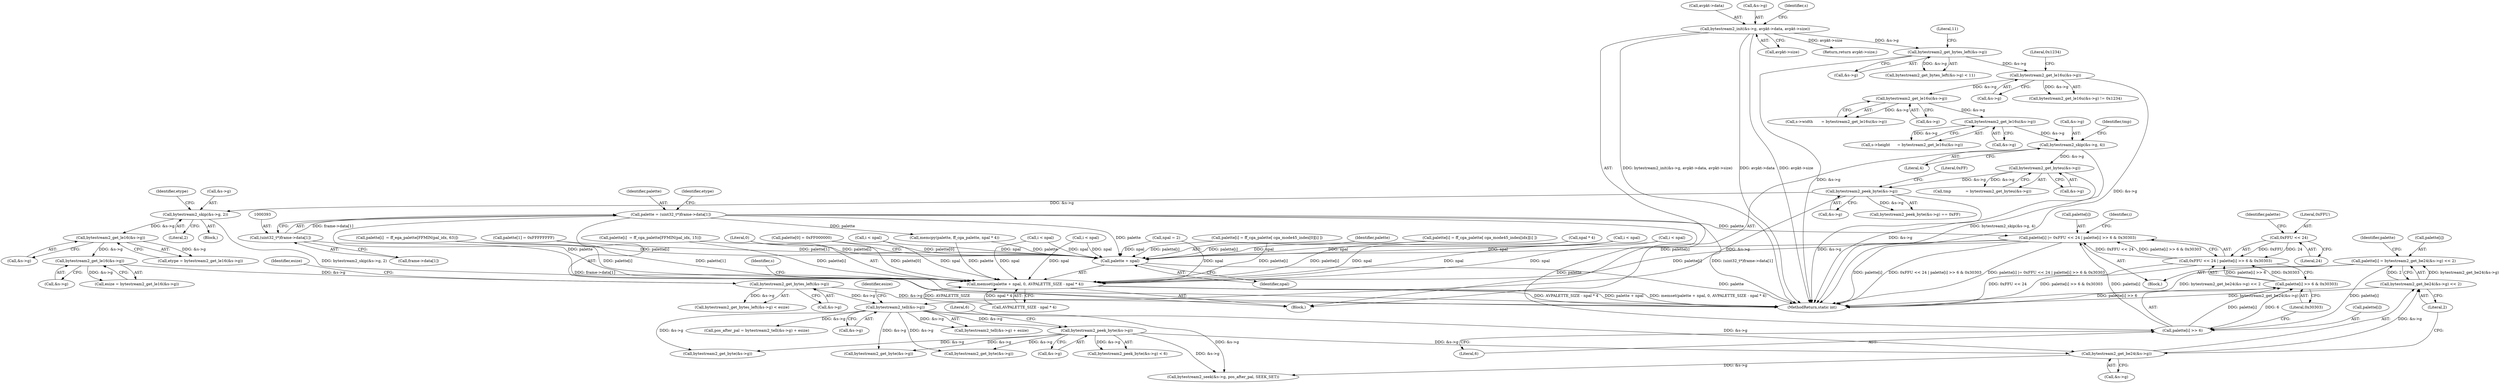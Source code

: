 digraph "0_FFmpeg_8c2ea3030af7b40a3c4275696fb5c76cdb80950a@array" {
"1000561" [label="(Call,palette[i] |= 0xFFU << 24 | palette[i] >> 6 & 0x30303)"];
"1000570" [label="(Call,palette[i] >> 6)"];
"1000550" [label="(Call,palette[i] = bytestream2_get_be24(&s->g) << 2)"];
"1000554" [label="(Call,bytestream2_get_be24(&s->g) << 2)"];
"1000555" [label="(Call,bytestream2_get_be24(&s->g))"];
"1000409" [label="(Call,bytestream2_peek_byte(&s->g))"];
"1000384" [label="(Call,bytestream2_tell(&s->g))"];
"1000274" [label="(Call,bytestream2_get_bytes_left(&s->g))"];
"1000267" [label="(Call,bytestream2_get_le16(&s->g))"];
"1000260" [label="(Call,bytestream2_get_le16(&s->g))"];
"1000252" [label="(Call,bytestream2_skip(&s->g, 2))"];
"1000234" [label="(Call,bytestream2_peek_byte(&s->g))"];
"1000187" [label="(Call,bytestream2_get_byteu(&s->g))"];
"1000179" [label="(Call,bytestream2_skip(&s->g, 4))"];
"1000174" [label="(Call,bytestream2_get_le16u(&s->g))"];
"1000165" [label="(Call,bytestream2_get_le16u(&s->g))"];
"1000153" [label="(Call,bytestream2_get_le16u(&s->g))"];
"1000143" [label="(Call,bytestream2_get_bytes_left(&s->g))"];
"1000130" [label="(Call,bytestream2_init(&s->g, avpkt->data, avpkt->size))"];
"1000390" [label="(Call,palette = (uint32_t*)frame->data[1])"];
"1000392" [label="(Call,(uint32_t*)frame->data[1])"];
"1000565" [label="(Call,0xFFU << 24 | palette[i] >> 6 & 0x30303)"];
"1000566" [label="(Call,0xFFU << 24)"];
"1000569" [label="(Call,palette[i] >> 6 & 0x30303)"];
"1000636" [label="(Call,memset(palette + npal, 0, AVPALETTE_SIZE - npal * 4))"];
"1000637" [label="(Call,palette + npal)"];
"1000253" [label="(Call,&s->g)"];
"1000389" [label="(Identifier,esize)"];
"1000586" [label="(Call,palette[0] = 0xFF000000)"];
"1000251" [label="(Block,)"];
"1000436" [label="(Call,palette[i] = ff_cga_palette[ cga_mode45_index[idx][i] ])"];
"1000609" [label="(Call,i < npal)"];
"1000646" [label="(Call,bytestream2_seek(&s->g, pos_after_pal, SEEK_SET))"];
"1000105" [label="(Block,)"];
"1000392" [label="(Call,(uint32_t*)frame->data[1])"];
"1000630" [label="(Call,memcpy(palette, ff_cga_palette, npal * 4))"];
"1000402" [label="(Identifier,etype)"];
"1000556" [label="(Call,&s->g)"];
"1000431" [label="(Call,i < npal)"];
"1000514" [label="(Call,palette[i]  = ff_ega_palette[FFMIN(pal_idx, 63)])"];
"1000390" [label="(Call,palette = (uint32_t*)frame->data[1])"];
"1000174" [label="(Call,bytestream2_get_le16u(&s->g))"];
"1000575" [label="(Literal,0x30303)"];
"1000931" [label="(MethodReturn,static int)"];
"1000551" [label="(Call,palette[i])"];
"1000138" [label="(Call,avpkt->size)"];
"1000257" [label="(Literal,2)"];
"1000179" [label="(Call,bytestream2_skip(&s->g, 4))"];
"1000148" [label="(Literal,11)"];
"1000154" [label="(Call,&s->g)"];
"1000614" [label="(Call,palette[i] = ff_cga_palette[ cga_mode45_index[0][i] ])"];
"1000567" [label="(Literal,0xFFU)"];
"1000633" [label="(Call,npal * 4)"];
"1000142" [label="(Call,bytestream2_get_bytes_left(&s->g) < 11)"];
"1000500" [label="(Call,i < npal)"];
"1000381" [label="(Call,pos_after_pal = bytestream2_tell(&s->g) + esize)"];
"1000235" [label="(Call,&s->g)"];
"1000554" [label="(Call,bytestream2_get_be24(&s->g) << 2)"];
"1000544" [label="(Call,i < npal)"];
"1000394" [label="(Call,frame->data[1])"];
"1000637" [label="(Call,palette + npal)"];
"1000568" [label="(Literal,24)"];
"1000186" [label="(Identifier,tmp)"];
"1000641" [label="(Call,AVPALETTE_SIZE - npal * 4)"];
"1000471" [label="(Call,bytestream2_get_byte(&s->g))"];
"1000571" [label="(Call,palette[i])"];
"1000166" [label="(Call,&s->g)"];
"1000549" [label="(Block,)"];
"1000184" [label="(Literal,4)"];
"1000275" [label="(Call,&s->g)"];
"1000259" [label="(Identifier,etype)"];
"1000476" [label="(Call,palette[i]  = ff_cga_palette[FFMIN(pal_idx, 15)])"];
"1000649" [label="(Identifier,s)"];
"1000572" [label="(Identifier,palette)"];
"1000385" [label="(Call,&s->g)"];
"1000274" [label="(Call,bytestream2_get_bytes_left(&s->g))"];
"1000267" [label="(Call,bytestream2_get_le16(&s->g))"];
"1000130" [label="(Call,bytestream2_init(&s->g, avpkt->data, avpkt->size))"];
"1000158" [label="(Literal,0x1234)"];
"1000165" [label="(Call,bytestream2_get_le16u(&s->g))"];
"1000591" [label="(Call,palette[1] = 0xFFFFFFFF)"];
"1000419" [label="(Call,bytestream2_get_byte(&s->g))"];
"1000550" [label="(Call,palette[i] = bytestream2_get_be24(&s->g) << 2)"];
"1000639" [label="(Identifier,npal)"];
"1000273" [label="(Call,bytestream2_get_bytes_left(&s->g) < esize)"];
"1000144" [label="(Call,&s->g)"];
"1000414" [label="(Literal,6)"];
"1000260" [label="(Call,bytestream2_get_le16(&s->g))"];
"1000638" [label="(Identifier,palette)"];
"1000252" [label="(Call,bytestream2_skip(&s->g, 2))"];
"1000569" [label="(Call,palette[i] >> 6 & 0x30303)"];
"1000384" [label="(Call,bytestream2_tell(&s->g))"];
"1000560" [label="(Literal,2)"];
"1000187" [label="(Call,bytestream2_get_byteu(&s->g))"];
"1000152" [label="(Call,bytestream2_get_le16u(&s->g) != 0x1234)"];
"1000561" [label="(Call,palette[i] |= 0xFFU << 24 | palette[i] >> 6 & 0x30303)"];
"1000239" [label="(Literal,0xFF)"];
"1000409" [label="(Call,bytestream2_peek_byte(&s->g))"];
"1000153" [label="(Call,bytestream2_get_le16u(&s->g))"];
"1000170" [label="(Call,s->height      = bytestream2_get_le16u(&s->g))"];
"1000175" [label="(Call,&s->g)"];
"1000562" [label="(Call,palette[i])"];
"1000161" [label="(Call,s->width       = bytestream2_get_le16u(&s->g))"];
"1000265" [label="(Call,esize = bytestream2_get_le16(&s->g))"];
"1000636" [label="(Call,memset(palette + npal, 0, AVPALETTE_SIZE - npal * 4))"];
"1000563" [label="(Identifier,palette)"];
"1000509" [label="(Call,bytestream2_get_byte(&s->g))"];
"1000268" [label="(Call,&s->g)"];
"1000408" [label="(Call,bytestream2_peek_byte(&s->g) < 6)"];
"1000462" [label="(Call,i < npal)"];
"1000258" [label="(Call,etype = bytestream2_get_le16(&s->g))"];
"1000143" [label="(Call,bytestream2_get_bytes_left(&s->g))"];
"1000180" [label="(Call,&s->g)"];
"1000566" [label="(Call,0xFFU << 24)"];
"1000548" [label="(Identifier,i)"];
"1000583" [label="(Call,npal = 2)"];
"1000565" [label="(Call,0xFFU << 24 | palette[i] >> 6 & 0x30303)"];
"1000574" [label="(Literal,6)"];
"1000185" [label="(Call,tmp            = bytestream2_get_byteu(&s->g))"];
"1000410" [label="(Call,&s->g)"];
"1000570" [label="(Call,palette[i] >> 6)"];
"1000135" [label="(Call,avpkt->data)"];
"1000233" [label="(Call,bytestream2_peek_byte(&s->g) == 0xFF)"];
"1000555" [label="(Call,bytestream2_get_be24(&s->g))"];
"1000391" [label="(Identifier,palette)"];
"1000383" [label="(Call,bytestream2_tell(&s->g) + esize)"];
"1000188" [label="(Call,&s->g)"];
"1000927" [label="(Return,return avpkt->size;)"];
"1000640" [label="(Literal,0)"];
"1000261" [label="(Call,&s->g)"];
"1000131" [label="(Call,&s->g)"];
"1000234" [label="(Call,bytestream2_peek_byte(&s->g))"];
"1000279" [label="(Identifier,esize)"];
"1000146" [label="(Identifier,s)"];
"1000561" -> "1000549"  [label="AST: "];
"1000561" -> "1000565"  [label="CFG: "];
"1000562" -> "1000561"  [label="AST: "];
"1000565" -> "1000561"  [label="AST: "];
"1000548" -> "1000561"  [label="CFG: "];
"1000561" -> "1000931"  [label="DDG: palette[i]"];
"1000561" -> "1000931"  [label="DDG: 0xFFU << 24 | palette[i] >> 6 & 0x30303"];
"1000561" -> "1000931"  [label="DDG: palette[i] |= 0xFFU << 24 | palette[i] >> 6 & 0x30303"];
"1000570" -> "1000561"  [label="DDG: palette[i]"];
"1000390" -> "1000561"  [label="DDG: palette"];
"1000565" -> "1000561"  [label="DDG: 0xFFU << 24"];
"1000565" -> "1000561"  [label="DDG: palette[i] >> 6 & 0x30303"];
"1000561" -> "1000636"  [label="DDG: palette[i]"];
"1000561" -> "1000637"  [label="DDG: palette[i]"];
"1000570" -> "1000569"  [label="AST: "];
"1000570" -> "1000574"  [label="CFG: "];
"1000571" -> "1000570"  [label="AST: "];
"1000574" -> "1000570"  [label="AST: "];
"1000575" -> "1000570"  [label="CFG: "];
"1000570" -> "1000569"  [label="DDG: palette[i]"];
"1000570" -> "1000569"  [label="DDG: 6"];
"1000550" -> "1000570"  [label="DDG: palette[i]"];
"1000390" -> "1000570"  [label="DDG: palette"];
"1000550" -> "1000549"  [label="AST: "];
"1000550" -> "1000554"  [label="CFG: "];
"1000551" -> "1000550"  [label="AST: "];
"1000554" -> "1000550"  [label="AST: "];
"1000563" -> "1000550"  [label="CFG: "];
"1000550" -> "1000931"  [label="DDG: bytestream2_get_be24(&s->g) << 2"];
"1000554" -> "1000550"  [label="DDG: bytestream2_get_be24(&s->g)"];
"1000554" -> "1000550"  [label="DDG: 2"];
"1000554" -> "1000560"  [label="CFG: "];
"1000555" -> "1000554"  [label="AST: "];
"1000560" -> "1000554"  [label="AST: "];
"1000554" -> "1000931"  [label="DDG: bytestream2_get_be24(&s->g)"];
"1000555" -> "1000554"  [label="DDG: &s->g"];
"1000555" -> "1000556"  [label="CFG: "];
"1000556" -> "1000555"  [label="AST: "];
"1000560" -> "1000555"  [label="CFG: "];
"1000409" -> "1000555"  [label="DDG: &s->g"];
"1000384" -> "1000555"  [label="DDG: &s->g"];
"1000555" -> "1000646"  [label="DDG: &s->g"];
"1000409" -> "1000408"  [label="AST: "];
"1000409" -> "1000410"  [label="CFG: "];
"1000410" -> "1000409"  [label="AST: "];
"1000414" -> "1000409"  [label="CFG: "];
"1000409" -> "1000408"  [label="DDG: &s->g"];
"1000384" -> "1000409"  [label="DDG: &s->g"];
"1000409" -> "1000419"  [label="DDG: &s->g"];
"1000409" -> "1000471"  [label="DDG: &s->g"];
"1000409" -> "1000509"  [label="DDG: &s->g"];
"1000409" -> "1000646"  [label="DDG: &s->g"];
"1000384" -> "1000383"  [label="AST: "];
"1000384" -> "1000385"  [label="CFG: "];
"1000385" -> "1000384"  [label="AST: "];
"1000389" -> "1000384"  [label="CFG: "];
"1000384" -> "1000381"  [label="DDG: &s->g"];
"1000384" -> "1000383"  [label="DDG: &s->g"];
"1000274" -> "1000384"  [label="DDG: &s->g"];
"1000234" -> "1000384"  [label="DDG: &s->g"];
"1000384" -> "1000419"  [label="DDG: &s->g"];
"1000384" -> "1000471"  [label="DDG: &s->g"];
"1000384" -> "1000509"  [label="DDG: &s->g"];
"1000384" -> "1000646"  [label="DDG: &s->g"];
"1000274" -> "1000273"  [label="AST: "];
"1000274" -> "1000275"  [label="CFG: "];
"1000275" -> "1000274"  [label="AST: "];
"1000279" -> "1000274"  [label="CFG: "];
"1000274" -> "1000931"  [label="DDG: &s->g"];
"1000274" -> "1000273"  [label="DDG: &s->g"];
"1000267" -> "1000274"  [label="DDG: &s->g"];
"1000267" -> "1000265"  [label="AST: "];
"1000267" -> "1000268"  [label="CFG: "];
"1000268" -> "1000267"  [label="AST: "];
"1000265" -> "1000267"  [label="CFG: "];
"1000267" -> "1000265"  [label="DDG: &s->g"];
"1000260" -> "1000267"  [label="DDG: &s->g"];
"1000260" -> "1000258"  [label="AST: "];
"1000260" -> "1000261"  [label="CFG: "];
"1000261" -> "1000260"  [label="AST: "];
"1000258" -> "1000260"  [label="CFG: "];
"1000260" -> "1000258"  [label="DDG: &s->g"];
"1000252" -> "1000260"  [label="DDG: &s->g"];
"1000252" -> "1000251"  [label="AST: "];
"1000252" -> "1000257"  [label="CFG: "];
"1000253" -> "1000252"  [label="AST: "];
"1000257" -> "1000252"  [label="AST: "];
"1000259" -> "1000252"  [label="CFG: "];
"1000252" -> "1000931"  [label="DDG: bytestream2_skip(&s->g, 2)"];
"1000234" -> "1000252"  [label="DDG: &s->g"];
"1000234" -> "1000233"  [label="AST: "];
"1000234" -> "1000235"  [label="CFG: "];
"1000235" -> "1000234"  [label="AST: "];
"1000239" -> "1000234"  [label="CFG: "];
"1000234" -> "1000931"  [label="DDG: &s->g"];
"1000234" -> "1000233"  [label="DDG: &s->g"];
"1000187" -> "1000234"  [label="DDG: &s->g"];
"1000187" -> "1000185"  [label="AST: "];
"1000187" -> "1000188"  [label="CFG: "];
"1000188" -> "1000187"  [label="AST: "];
"1000185" -> "1000187"  [label="CFG: "];
"1000187" -> "1000931"  [label="DDG: &s->g"];
"1000187" -> "1000185"  [label="DDG: &s->g"];
"1000179" -> "1000187"  [label="DDG: &s->g"];
"1000179" -> "1000105"  [label="AST: "];
"1000179" -> "1000184"  [label="CFG: "];
"1000180" -> "1000179"  [label="AST: "];
"1000184" -> "1000179"  [label="AST: "];
"1000186" -> "1000179"  [label="CFG: "];
"1000179" -> "1000931"  [label="DDG: bytestream2_skip(&s->g, 4)"];
"1000174" -> "1000179"  [label="DDG: &s->g"];
"1000174" -> "1000170"  [label="AST: "];
"1000174" -> "1000175"  [label="CFG: "];
"1000175" -> "1000174"  [label="AST: "];
"1000170" -> "1000174"  [label="CFG: "];
"1000174" -> "1000170"  [label="DDG: &s->g"];
"1000165" -> "1000174"  [label="DDG: &s->g"];
"1000165" -> "1000161"  [label="AST: "];
"1000165" -> "1000166"  [label="CFG: "];
"1000166" -> "1000165"  [label="AST: "];
"1000161" -> "1000165"  [label="CFG: "];
"1000165" -> "1000161"  [label="DDG: &s->g"];
"1000153" -> "1000165"  [label="DDG: &s->g"];
"1000153" -> "1000152"  [label="AST: "];
"1000153" -> "1000154"  [label="CFG: "];
"1000154" -> "1000153"  [label="AST: "];
"1000158" -> "1000153"  [label="CFG: "];
"1000153" -> "1000931"  [label="DDG: &s->g"];
"1000153" -> "1000152"  [label="DDG: &s->g"];
"1000143" -> "1000153"  [label="DDG: &s->g"];
"1000143" -> "1000142"  [label="AST: "];
"1000143" -> "1000144"  [label="CFG: "];
"1000144" -> "1000143"  [label="AST: "];
"1000148" -> "1000143"  [label="CFG: "];
"1000143" -> "1000931"  [label="DDG: &s->g"];
"1000143" -> "1000142"  [label="DDG: &s->g"];
"1000130" -> "1000143"  [label="DDG: &s->g"];
"1000130" -> "1000105"  [label="AST: "];
"1000130" -> "1000138"  [label="CFG: "];
"1000131" -> "1000130"  [label="AST: "];
"1000135" -> "1000130"  [label="AST: "];
"1000138" -> "1000130"  [label="AST: "];
"1000146" -> "1000130"  [label="CFG: "];
"1000130" -> "1000931"  [label="DDG: bytestream2_init(&s->g, avpkt->data, avpkt->size)"];
"1000130" -> "1000931"  [label="DDG: avpkt->data"];
"1000130" -> "1000931"  [label="DDG: avpkt->size"];
"1000130" -> "1000927"  [label="DDG: avpkt->size"];
"1000390" -> "1000105"  [label="AST: "];
"1000390" -> "1000392"  [label="CFG: "];
"1000391" -> "1000390"  [label="AST: "];
"1000392" -> "1000390"  [label="AST: "];
"1000402" -> "1000390"  [label="CFG: "];
"1000390" -> "1000931"  [label="DDG: (uint32_t*)frame->data[1]"];
"1000392" -> "1000390"  [label="DDG: frame->data[1]"];
"1000390" -> "1000630"  [label="DDG: palette"];
"1000390" -> "1000636"  [label="DDG: palette"];
"1000390" -> "1000637"  [label="DDG: palette"];
"1000392" -> "1000394"  [label="CFG: "];
"1000393" -> "1000392"  [label="AST: "];
"1000394" -> "1000392"  [label="AST: "];
"1000392" -> "1000931"  [label="DDG: frame->data[1]"];
"1000565" -> "1000569"  [label="CFG: "];
"1000566" -> "1000565"  [label="AST: "];
"1000569" -> "1000565"  [label="AST: "];
"1000565" -> "1000931"  [label="DDG: palette[i] >> 6 & 0x30303"];
"1000565" -> "1000931"  [label="DDG: 0xFFU << 24"];
"1000566" -> "1000565"  [label="DDG: 0xFFU"];
"1000566" -> "1000565"  [label="DDG: 24"];
"1000569" -> "1000565"  [label="DDG: palette[i] >> 6"];
"1000569" -> "1000565"  [label="DDG: 0x30303"];
"1000566" -> "1000568"  [label="CFG: "];
"1000567" -> "1000566"  [label="AST: "];
"1000568" -> "1000566"  [label="AST: "];
"1000572" -> "1000566"  [label="CFG: "];
"1000569" -> "1000575"  [label="CFG: "];
"1000575" -> "1000569"  [label="AST: "];
"1000569" -> "1000931"  [label="DDG: palette[i] >> 6"];
"1000636" -> "1000105"  [label="AST: "];
"1000636" -> "1000641"  [label="CFG: "];
"1000637" -> "1000636"  [label="AST: "];
"1000640" -> "1000636"  [label="AST: "];
"1000641" -> "1000636"  [label="AST: "];
"1000649" -> "1000636"  [label="CFG: "];
"1000636" -> "1000931"  [label="DDG: AVPALETTE_SIZE - npal * 4"];
"1000636" -> "1000931"  [label="DDG: palette + npal"];
"1000636" -> "1000931"  [label="DDG: memset(palette + npal, 0, AVPALETTE_SIZE - npal * 4)"];
"1000436" -> "1000636"  [label="DDG: palette[i]"];
"1000630" -> "1000636"  [label="DDG: palette"];
"1000591" -> "1000636"  [label="DDG: palette[1]"];
"1000514" -> "1000636"  [label="DDG: palette[i]"];
"1000586" -> "1000636"  [label="DDG: palette[0]"];
"1000614" -> "1000636"  [label="DDG: palette[i]"];
"1000476" -> "1000636"  [label="DDG: palette[i]"];
"1000544" -> "1000636"  [label="DDG: npal"];
"1000583" -> "1000636"  [label="DDG: npal"];
"1000609" -> "1000636"  [label="DDG: npal"];
"1000500" -> "1000636"  [label="DDG: npal"];
"1000633" -> "1000636"  [label="DDG: npal"];
"1000431" -> "1000636"  [label="DDG: npal"];
"1000462" -> "1000636"  [label="DDG: npal"];
"1000641" -> "1000636"  [label="DDG: AVPALETTE_SIZE"];
"1000641" -> "1000636"  [label="DDG: npal * 4"];
"1000637" -> "1000639"  [label="CFG: "];
"1000638" -> "1000637"  [label="AST: "];
"1000639" -> "1000637"  [label="AST: "];
"1000640" -> "1000637"  [label="CFG: "];
"1000637" -> "1000931"  [label="DDG: palette"];
"1000436" -> "1000637"  [label="DDG: palette[i]"];
"1000630" -> "1000637"  [label="DDG: palette"];
"1000591" -> "1000637"  [label="DDG: palette[1]"];
"1000514" -> "1000637"  [label="DDG: palette[i]"];
"1000586" -> "1000637"  [label="DDG: palette[0]"];
"1000614" -> "1000637"  [label="DDG: palette[i]"];
"1000476" -> "1000637"  [label="DDG: palette[i]"];
"1000544" -> "1000637"  [label="DDG: npal"];
"1000583" -> "1000637"  [label="DDG: npal"];
"1000609" -> "1000637"  [label="DDG: npal"];
"1000500" -> "1000637"  [label="DDG: npal"];
"1000633" -> "1000637"  [label="DDG: npal"];
"1000431" -> "1000637"  [label="DDG: npal"];
"1000462" -> "1000637"  [label="DDG: npal"];
}
